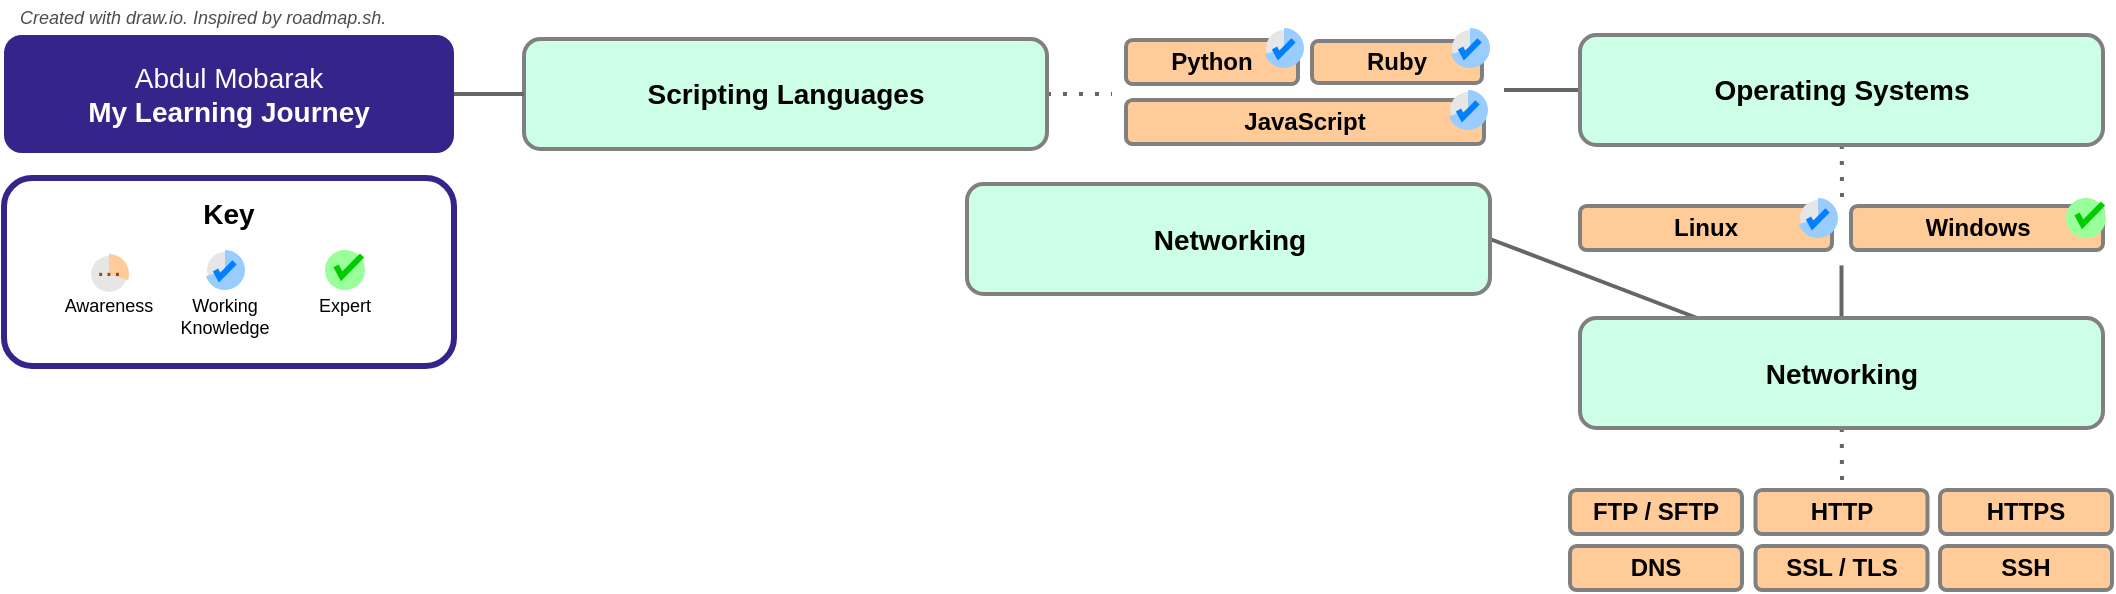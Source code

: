 <mxfile version="21.6.9" type="github">
  <diagram name="Page-1" id="ckWAQ8MBUfrxwX41ebk0">
    <mxGraphModel dx="389" dy="1682" grid="0" gridSize="10" guides="1" tooltips="1" connect="1" arrows="1" fold="1" page="1" pageScale="1" pageWidth="1169" pageHeight="827" math="0" shadow="0">
      <root>
        <mxCell id="0" />
        <mxCell id="1" parent="0" />
        <mxCell id="TG_LKD3CWlQSCmAl-Nzj-216" value="&lt;span style=&quot;font-size: 14px;&quot;&gt;Key&lt;/span&gt;" style="rounded=1;whiteSpace=wrap;html=1;fontFamily=Helvetica;fontSize=14;fontColor=#000000;strokeColor=#35248A;fillColor=none;fontStyle=1;strokeWidth=3;verticalAlign=top;spacingTop=3;" vertex="1" parent="1">
          <mxGeometry x="1191" y="-730" width="225" height="94" as="geometry" />
        </mxCell>
        <mxCell id="TG_LKD3CWlQSCmAl-Nzj-215" value="&lt;span style=&quot;font-weight: normal; font-size: 14px;&quot;&gt;Abdul Mobarak&lt;br style=&quot;font-size: 14px;&quot;&gt;&lt;/span&gt;My Learning Journey" style="rounded=1;whiteSpace=wrap;html=1;fontFamily=Helvetica;fontSize=14;fontColor=#ffffff;strokeColor=none;fillColor=#35248A;fontStyle=1" vertex="1" parent="1">
          <mxGeometry x="1191" y="-801.5" width="225" height="59" as="geometry" />
        </mxCell>
        <UserObject label="Ruby" linkTarget="_blank" id="TG_LKD3CWlQSCmAl-Nzj-147">
          <mxCell style="text;strokeColor=#808080;fillColor=#FFCC99;align=center;verticalAlign=middle;spacingLeft=0;spacingRight=0;overflow=hidden;points=[[0,0.5],[1,0.5]];portConstraint=eastwest;rotatable=0;whiteSpace=wrap;html=1;spacing=0;fontStyle=1;strokeWidth=2;rounded=1;fontSize=12;" vertex="1" parent="1">
            <mxGeometry x="1845" y="-798.5" width="85" height="21" as="geometry" />
          </mxCell>
        </UserObject>
        <mxCell id="TG_LKD3CWlQSCmAl-Nzj-122" value="" style="edgeStyle=none;shape=connector;rounded=0;orthogonalLoop=1;jettySize=auto;html=1;dashed=1;dashPattern=1 3;labelBackgroundColor=default;strokeColor=#666666;strokeWidth=2;fontFamily=Helvetica;fontSize=11;fontColor=default;endArrow=none;" edge="1" parent="1" source="TG_LKD3CWlQSCmAl-Nzj-3">
          <mxGeometry relative="1" as="geometry">
            <mxPoint x="1745" y="-772" as="targetPoint" />
          </mxGeometry>
        </mxCell>
        <mxCell id="TG_LKD3CWlQSCmAl-Nzj-3" value="Scripting Languages" style="text;strokeColor=#808080;fillColor=#CCFFE6;align=center;verticalAlign=middle;spacingLeft=0;spacingRight=0;overflow=hidden;points=[[0,0.5],[1,0.5]];portConstraint=eastwest;rotatable=0;whiteSpace=wrap;html=1;spacing=0;fontStyle=1;strokeWidth=2;rounded=1;fontSize=14;treeFolding=0;connectable=1;allowArrows=1;recursiveResize=1;expand=0;comic=0;" vertex="1" collapsed="1" parent="1">
          <mxGeometry x="1451" y="-799.5" width="261.5" height="55" as="geometry" />
        </mxCell>
        <UserObject label="Python&lt;br style=&quot;font-size: 12px;&quot;&gt;" linkTarget="_blank" id="TG_LKD3CWlQSCmAl-Nzj-17">
          <mxCell style="text;strokeColor=#808080;fillColor=#FFCC99;align=center;verticalAlign=middle;spacingLeft=0;spacingRight=0;overflow=hidden;points=[[0,0.5],[1,0.5]];portConstraint=eastwest;rotatable=0;whiteSpace=wrap;html=1;spacing=0;fontStyle=1;strokeWidth=2;rounded=1;fontSize=12;" vertex="1" parent="1">
            <mxGeometry x="1752" y="-799" width="86" height="22" as="geometry" />
          </mxCell>
        </UserObject>
        <UserObject label="JavaScript" link="data:action/json,{&quot;actions&quot;:[{&quot;toggle&quot;: {&quot;cells&quot;: [&quot;JS&quot;]}}]}" id="TG_LKD3CWlQSCmAl-Nzj-19">
          <mxCell style="text;strokeColor=#808080;fillColor=#FFCC99;align=center;verticalAlign=middle;spacingLeft=0;spacingRight=0;overflow=hidden;points=[[0,0.5],[1,0.5]];portConstraint=eastwest;rotatable=0;whiteSpace=wrap;html=1;spacing=0;fontStyle=1;strokeWidth=2;rounded=1;fontSize=12;" vertex="1" parent="1">
            <mxGeometry x="1752" y="-769" width="179" height="22" as="geometry" />
          </mxCell>
        </UserObject>
        <mxCell id="TG_LKD3CWlQSCmAl-Nzj-49" value="" style="endArrow=none;html=1;strokeWidth=2;rounded=0;strokeColor=#666666;" edge="1" parent="1" source="TG_LKD3CWlQSCmAl-Nzj-215" target="TG_LKD3CWlQSCmAl-Nzj-3">
          <mxGeometry width="50" height="50" relative="1" as="geometry">
            <mxPoint x="1778.675" y="-592" as="sourcePoint" />
            <mxPoint x="1806.5" y="-603" as="targetPoint" />
          </mxGeometry>
        </mxCell>
        <mxCell id="TG_LKD3CWlQSCmAl-Nzj-50" value="" style="endArrow=none;html=1;strokeWidth=2;rounded=0;strokeColor=#666666;exitX=0;exitY=0.5;exitDx=0;exitDy=0;" edge="1" parent="1" source="TG_LKD3CWlQSCmAl-Nzj-123">
          <mxGeometry width="50" height="50" relative="1" as="geometry">
            <mxPoint x="1939" y="-775" as="sourcePoint" />
            <mxPoint x="1941" y="-774" as="targetPoint" />
          </mxGeometry>
        </mxCell>
        <mxCell id="TG_LKD3CWlQSCmAl-Nzj-258" style="edgeStyle=none;shape=connector;rounded=0;orthogonalLoop=1;jettySize=auto;html=1;dashed=1;dashPattern=1 3;labelBackgroundColor=default;strokeColor=#666666;strokeWidth=2;fontFamily=Helvetica;fontSize=12;fontColor=default;endArrow=none;" edge="1" parent="1" source="TG_LKD3CWlQSCmAl-Nzj-123">
          <mxGeometry relative="1" as="geometry">
            <mxPoint x="2110" y="-718" as="targetPoint" />
          </mxGeometry>
        </mxCell>
        <mxCell id="TG_LKD3CWlQSCmAl-Nzj-123" value="Operating Systems" style="text;strokeColor=#808080;fillColor=#CCFFE6;align=center;verticalAlign=middle;spacingLeft=0;spacingRight=0;overflow=hidden;points=[[0,0.5],[1,0.5]];portConstraint=eastwest;rotatable=0;whiteSpace=wrap;html=1;spacing=0;fontStyle=1;strokeWidth=2;rounded=1;fontSize=14;treeFolding=0;connectable=1;allowArrows=1;recursiveResize=1;expand=0;comic=0;" vertex="1" collapsed="1" parent="1">
          <mxGeometry x="1979" y="-801.5" width="261.5" height="55" as="geometry" />
        </mxCell>
        <mxCell id="TG_LKD3CWlQSCmAl-Nzj-149" value="" style="group;allowArrows=0;" vertex="1" connectable="0" parent="1">
          <mxGeometry x="1914" y="-805" width="20" height="20" as="geometry" />
        </mxCell>
        <mxCell id="TG_LKD3CWlQSCmAl-Nzj-150" value="" style="ellipse;whiteSpace=wrap;html=1;aspect=fixed;strokeColor=none;fillColor=#E6E6E6;strokeWidth=2;allowArrows=0;" vertex="1" parent="TG_LKD3CWlQSCmAl-Nzj-149">
          <mxGeometry x="1.034" y="1.034" width="17.931" height="17.931" as="geometry" />
        </mxCell>
        <mxCell id="TG_LKD3CWlQSCmAl-Nzj-151" value="" style="verticalLabelPosition=middle;verticalAlign=middle;html=1;shape=mxgraph.basic.partConcEllipse;startAngle=0;endAngle=0.7;arcWidth=1;strokeColor=none;fillColor=#99CCFF;fontSize=22;fontColor=#10739E;align=center;fontStyle=1;whiteSpace=wrap;allowArrows=0;" vertex="1" parent="TG_LKD3CWlQSCmAl-Nzj-149">
          <mxGeometry width="20" height="20" as="geometry" />
        </mxCell>
        <mxCell id="TG_LKD3CWlQSCmAl-Nzj-152" value="" style="html=1;verticalLabelPosition=bottom;labelBackgroundColor=#ffffff;verticalAlign=top;shadow=0;dashed=0;strokeWidth=3;shape=mxgraph.ios7.misc.check;strokeColor=#007FFF;gradientColor=none;allowArrows=0;connectable=0;" vertex="1" parent="TG_LKD3CWlQSCmAl-Nzj-149">
          <mxGeometry x="5.241" y="6.193" width="9.517" height="7.614" as="geometry" />
        </mxCell>
        <mxCell id="TG_LKD3CWlQSCmAl-Nzj-153" value="" style="group;allowArrows=0;" vertex="1" connectable="0" parent="1">
          <mxGeometry x="1821" y="-805" width="20" height="20" as="geometry" />
        </mxCell>
        <mxCell id="TG_LKD3CWlQSCmAl-Nzj-154" value="" style="ellipse;whiteSpace=wrap;html=1;aspect=fixed;strokeColor=none;fillColor=#E6E6E6;strokeWidth=2;allowArrows=0;" vertex="1" parent="TG_LKD3CWlQSCmAl-Nzj-153">
          <mxGeometry x="1.034" y="1.034" width="17.931" height="17.931" as="geometry" />
        </mxCell>
        <mxCell id="TG_LKD3CWlQSCmAl-Nzj-155" value="" style="verticalLabelPosition=middle;verticalAlign=middle;html=1;shape=mxgraph.basic.partConcEllipse;startAngle=0;endAngle=0.7;arcWidth=1;strokeColor=none;fillColor=#99CCFF;fontSize=22;fontColor=#10739E;align=center;fontStyle=1;whiteSpace=wrap;allowArrows=0;" vertex="1" parent="TG_LKD3CWlQSCmAl-Nzj-153">
          <mxGeometry width="20" height="20" as="geometry" />
        </mxCell>
        <mxCell id="TG_LKD3CWlQSCmAl-Nzj-156" value="" style="html=1;verticalLabelPosition=bottom;labelBackgroundColor=#ffffff;verticalAlign=top;shadow=0;dashed=0;strokeWidth=3;shape=mxgraph.ios7.misc.check;strokeColor=#007FFF;gradientColor=none;allowArrows=0;connectable=0;" vertex="1" parent="TG_LKD3CWlQSCmAl-Nzj-153">
          <mxGeometry x="5.241" y="6.193" width="9.517" height="7.614" as="geometry" />
        </mxCell>
        <mxCell id="TG_LKD3CWlQSCmAl-Nzj-157" value="" style="group;allowArrows=0;" vertex="1" connectable="0" parent="1">
          <mxGeometry x="1913" y="-774" width="20" height="20" as="geometry" />
        </mxCell>
        <mxCell id="TG_LKD3CWlQSCmAl-Nzj-158" value="" style="ellipse;whiteSpace=wrap;html=1;aspect=fixed;strokeColor=none;fillColor=#E6E6E6;strokeWidth=2;allowArrows=0;" vertex="1" parent="TG_LKD3CWlQSCmAl-Nzj-157">
          <mxGeometry x="1.034" y="1.034" width="17.931" height="17.931" as="geometry" />
        </mxCell>
        <mxCell id="TG_LKD3CWlQSCmAl-Nzj-159" value="" style="verticalLabelPosition=middle;verticalAlign=middle;html=1;shape=mxgraph.basic.partConcEllipse;startAngle=0;endAngle=0.7;arcWidth=1;strokeColor=none;fillColor=#99CCFF;fontSize=22;fontColor=#10739E;align=center;fontStyle=1;whiteSpace=wrap;allowArrows=0;" vertex="1" parent="TG_LKD3CWlQSCmAl-Nzj-157">
          <mxGeometry width="20" height="20" as="geometry" />
        </mxCell>
        <mxCell id="TG_LKD3CWlQSCmAl-Nzj-160" value="" style="html=1;verticalLabelPosition=bottom;labelBackgroundColor=#ffffff;verticalAlign=top;shadow=0;dashed=0;strokeWidth=3;shape=mxgraph.ios7.misc.check;strokeColor=#007FFF;gradientColor=none;allowArrows=0;connectable=0;" vertex="1" parent="TG_LKD3CWlQSCmAl-Nzj-157">
          <mxGeometry x="5.241" y="6.193" width="9.517" height="7.614" as="geometry" />
        </mxCell>
        <mxCell id="TG_LKD3CWlQSCmAl-Nzj-198" value="" style="group;allowArrows=0;" vertex="1" connectable="0" parent="1">
          <mxGeometry x="1351.5" y="-694" width="20" height="20" as="geometry" />
        </mxCell>
        <mxCell id="TG_LKD3CWlQSCmAl-Nzj-199" value="" style="verticalLabelPosition=middle;verticalAlign=middle;html=1;shape=mxgraph.basic.partConcEllipse;startAngle=0;endAngle=1;arcWidth=1;strokeColor=none;fillColor=#99FF99;fontSize=22;fontColor=#10739E;align=center;fontStyle=1;whiteSpace=wrap;allowArrows=0;" vertex="1" parent="TG_LKD3CWlQSCmAl-Nzj-198">
          <mxGeometry width="20" height="20" as="geometry" />
        </mxCell>
        <mxCell id="TG_LKD3CWlQSCmAl-Nzj-200" value="" style="html=1;verticalLabelPosition=bottom;labelBackgroundColor=#ffffff;verticalAlign=top;shadow=0;dashed=0;strokeWidth=3;shape=mxgraph.ios7.misc.check;strokeColor=#00CC00;gradientColor=none;allowArrows=0;" vertex="1" parent="TG_LKD3CWlQSCmAl-Nzj-198">
          <mxGeometry x="5.514" y="2.76" width="13.013" height="10.41" as="geometry" />
        </mxCell>
        <mxCell id="TG_LKD3CWlQSCmAl-Nzj-201" value="" style="group;allowArrows=0;" vertex="1" connectable="0" parent="1">
          <mxGeometry x="1233.5" y="-692" width="20" height="20" as="geometry" />
        </mxCell>
        <mxCell id="TG_LKD3CWlQSCmAl-Nzj-202" value="" style="ellipse;whiteSpace=wrap;html=1;aspect=fixed;strokeColor=none;fillColor=#E6E6E6;strokeWidth=2;allowArrows=0;" vertex="1" parent="TG_LKD3CWlQSCmAl-Nzj-201">
          <mxGeometry x="1.034" y="1.034" width="17.931" height="17.931" as="geometry" />
        </mxCell>
        <mxCell id="TG_LKD3CWlQSCmAl-Nzj-203" value="" style="verticalLabelPosition=middle;verticalAlign=middle;html=1;shape=mxgraph.basic.partConcEllipse;startAngle=0;endAngle=0.3;arcWidth=1;strokeColor=none;fillColor=#FFCC99;fontSize=22;fontColor=#10739E;align=center;fontStyle=1;whiteSpace=wrap;allowArrows=0;" vertex="1" parent="TG_LKD3CWlQSCmAl-Nzj-201">
          <mxGeometry width="20" height="20" as="geometry" />
        </mxCell>
        <mxCell id="TG_LKD3CWlQSCmAl-Nzj-204" value="&lt;font style=&quot;font-size: 15px;&quot;&gt;...&lt;/font&gt;" style="text;html=1;strokeColor=none;fillColor=none;align=center;verticalAlign=middle;whiteSpace=wrap;rounded=0;horizontal=1;labelPosition=center;verticalLabelPosition=middle;spacing=-3;spacingTop=-8;fontColor=#994C00;fontSize=15;allowArrows=0;" vertex="1" parent="TG_LKD3CWlQSCmAl-Nzj-201">
          <mxGeometry x="4.483" y="8.276" width="11.034" height="2.069" as="geometry" />
        </mxCell>
        <mxCell id="TG_LKD3CWlQSCmAl-Nzj-205" value="" style="group;allowArrows=0;" vertex="1" connectable="0" parent="1">
          <mxGeometry x="1291.5" y="-694" width="20" height="20" as="geometry" />
        </mxCell>
        <mxCell id="TG_LKD3CWlQSCmAl-Nzj-206" value="" style="ellipse;whiteSpace=wrap;html=1;aspect=fixed;strokeColor=none;fillColor=#E6E6E6;strokeWidth=2;allowArrows=0;" vertex="1" parent="TG_LKD3CWlQSCmAl-Nzj-205">
          <mxGeometry x="1.034" y="1.034" width="17.931" height="17.931" as="geometry" />
        </mxCell>
        <mxCell id="TG_LKD3CWlQSCmAl-Nzj-207" value="" style="verticalLabelPosition=middle;verticalAlign=middle;html=1;shape=mxgraph.basic.partConcEllipse;startAngle=0;endAngle=0.7;arcWidth=1;strokeColor=none;fillColor=#99CCFF;fontSize=22;fontColor=#10739E;align=center;fontStyle=1;whiteSpace=wrap;allowArrows=0;" vertex="1" parent="TG_LKD3CWlQSCmAl-Nzj-205">
          <mxGeometry width="20" height="20" as="geometry" />
        </mxCell>
        <mxCell id="TG_LKD3CWlQSCmAl-Nzj-208" value="" style="html=1;verticalLabelPosition=bottom;labelBackgroundColor=#ffffff;verticalAlign=top;shadow=0;dashed=0;strokeWidth=3;shape=mxgraph.ios7.misc.check;strokeColor=#007FFF;gradientColor=none;allowArrows=0;connectable=0;" vertex="1" parent="TG_LKD3CWlQSCmAl-Nzj-205">
          <mxGeometry x="5.241" y="6.193" width="9.517" height="7.614" as="geometry" />
        </mxCell>
        <mxCell id="TG_LKD3CWlQSCmAl-Nzj-211" value="Awareness" style="text;html=1;strokeColor=none;fillColor=none;align=center;verticalAlign=middle;whiteSpace=wrap;rounded=0;fontSize=9;fontFamily=Helvetica;fontColor=default;" vertex="1" parent="1">
          <mxGeometry x="1222" y="-675" width="43" height="17" as="geometry" />
        </mxCell>
        <mxCell id="TG_LKD3CWlQSCmAl-Nzj-213" value="Working Knowledge" style="text;html=1;strokeColor=none;fillColor=none;align=center;verticalAlign=middle;whiteSpace=wrap;rounded=0;fontSize=9;fontFamily=Helvetica;fontColor=default;spacingTop=9;" vertex="1" parent="1">
          <mxGeometry x="1280" y="-674" width="43" height="17" as="geometry" />
        </mxCell>
        <mxCell id="TG_LKD3CWlQSCmAl-Nzj-214" value="Expert" style="text;html=1;strokeColor=none;fillColor=none;align=center;verticalAlign=middle;whiteSpace=wrap;rounded=0;fontSize=9;fontFamily=Helvetica;fontColor=default;" vertex="1" parent="1">
          <mxGeometry x="1340" y="-675" width="43" height="17" as="geometry" />
        </mxCell>
        <UserObject label="Linux" linkTarget="_blank" id="TG_LKD3CWlQSCmAl-Nzj-223">
          <mxCell style="text;strokeColor=#808080;fillColor=#FFCC99;align=center;verticalAlign=middle;spacingLeft=0;spacingRight=0;overflow=hidden;points=[[0,0.5],[1,0.5]];portConstraint=eastwest;rotatable=0;whiteSpace=wrap;html=1;spacing=0;fontStyle=1;strokeWidth=2;rounded=1;fontSize=12;" vertex="1" parent="1">
            <mxGeometry x="1979" y="-716" width="126" height="22" as="geometry" />
          </mxCell>
        </UserObject>
        <mxCell id="TG_LKD3CWlQSCmAl-Nzj-257" style="edgeStyle=none;shape=connector;rounded=0;orthogonalLoop=1;jettySize=auto;html=1;labelBackgroundColor=default;strokeColor=#666666;strokeWidth=2;fontFamily=Helvetica;fontSize=12;fontColor=default;endArrow=none;" edge="1" parent="1" source="TG_LKD3CWlQSCmAl-Nzj-229">
          <mxGeometry relative="1" as="geometry">
            <mxPoint x="2109.75" y="-686.308" as="targetPoint" />
          </mxGeometry>
        </mxCell>
        <mxCell id="TG_LKD3CWlQSCmAl-Nzj-265" style="edgeStyle=none;shape=connector;rounded=0;orthogonalLoop=1;jettySize=auto;html=1;dashed=1;dashPattern=1 3;labelBackgroundColor=default;strokeColor=#666666;strokeWidth=2;fontFamily=Helvetica;fontSize=12;fontColor=default;endArrow=none;" edge="1" parent="1" source="TG_LKD3CWlQSCmAl-Nzj-229">
          <mxGeometry relative="1" as="geometry">
            <mxPoint x="2110" y="-579" as="targetPoint" />
          </mxGeometry>
        </mxCell>
        <mxCell id="TG_LKD3CWlQSCmAl-Nzj-274" style="edgeStyle=none;shape=connector;rounded=0;orthogonalLoop=1;jettySize=auto;html=1;labelBackgroundColor=default;strokeColor=#666666;strokeWidth=2;fontFamily=Helvetica;fontSize=12;fontColor=default;endArrow=none;entryX=1;entryY=0.5;entryDx=0;entryDy=0;" edge="1" parent="1" source="TG_LKD3CWlQSCmAl-Nzj-229" target="TG_LKD3CWlQSCmAl-Nzj-275">
          <mxGeometry relative="1" as="geometry">
            <mxPoint x="1937.72" y="-632.5" as="targetPoint" />
          </mxGeometry>
        </mxCell>
        <mxCell id="TG_LKD3CWlQSCmAl-Nzj-229" value="Networking" style="text;strokeColor=#808080;fillColor=#CCFFE6;align=center;verticalAlign=middle;spacingLeft=0;spacingRight=0;overflow=hidden;points=[[0,0.5],[1,0.5]];portConstraint=eastwest;rotatable=0;whiteSpace=wrap;html=1;spacing=0;fontStyle=1;strokeWidth=2;rounded=1;fontSize=14;treeFolding=0;connectable=1;allowArrows=1;recursiveResize=1;expand=0;comic=0;" vertex="1" collapsed="1" parent="1">
          <mxGeometry x="1979" y="-660" width="261.5" height="55" as="geometry" />
        </mxCell>
        <mxCell id="TG_LKD3CWlQSCmAl-Nzj-252" value="Created with draw.io. Inspired by roadmap.sh.&amp;nbsp;" style="text;html=1;strokeColor=none;fillColor=none;align=left;verticalAlign=middle;whiteSpace=wrap;rounded=0;fontSize=9;fontFamily=Helvetica;fontColor=#4D4D4D;fontStyle=2" vertex="1" parent="1">
          <mxGeometry x="1197" y="-818.5" width="193" height="17" as="geometry" />
        </mxCell>
        <UserObject label="FTP / SFTP" linkTarget="_blank" id="TG_LKD3CWlQSCmAl-Nzj-259">
          <mxCell style="text;strokeColor=#808080;fillColor=#FFCC99;align=center;verticalAlign=middle;spacingLeft=0;spacingRight=0;overflow=hidden;points=[[0,0.5],[1,0.5]];portConstraint=eastwest;rotatable=0;whiteSpace=wrap;html=1;spacing=0;fontStyle=1;strokeWidth=2;rounded=1;fontSize=12;" vertex="1" parent="1">
            <mxGeometry x="1974" y="-574" width="86" height="22" as="geometry" />
          </mxCell>
        </UserObject>
        <UserObject label="HTTP" linkTarget="_blank" id="TG_LKD3CWlQSCmAl-Nzj-260">
          <mxCell style="text;strokeColor=#808080;fillColor=#FFCC99;align=center;verticalAlign=middle;spacingLeft=0;spacingRight=0;overflow=hidden;points=[[0,0.5],[1,0.5]];portConstraint=eastwest;rotatable=0;whiteSpace=wrap;html=1;spacing=0;fontStyle=1;strokeWidth=2;rounded=1;fontSize=12;" vertex="1" parent="1">
            <mxGeometry x="2066.75" y="-574" width="86" height="22" as="geometry" />
          </mxCell>
        </UserObject>
        <UserObject label="HTTPS" linkTarget="_blank" id="TG_LKD3CWlQSCmAl-Nzj-261">
          <mxCell style="text;strokeColor=#808080;fillColor=#FFCC99;align=center;verticalAlign=middle;spacingLeft=0;spacingRight=0;overflow=hidden;points=[[0,0.5],[1,0.5]];portConstraint=eastwest;rotatable=0;whiteSpace=wrap;html=1;spacing=0;fontStyle=1;strokeWidth=2;rounded=1;fontSize=12;" vertex="1" parent="1">
            <mxGeometry x="2159" y="-574" width="86" height="22" as="geometry" />
          </mxCell>
        </UserObject>
        <UserObject label="DNS" linkTarget="_blank" id="TG_LKD3CWlQSCmAl-Nzj-262">
          <mxCell style="text;strokeColor=#808080;fillColor=#FFCC99;align=center;verticalAlign=middle;spacingLeft=0;spacingRight=0;overflow=hidden;points=[[0,0.5],[1,0.5]];portConstraint=eastwest;rotatable=0;whiteSpace=wrap;html=1;spacing=0;fontStyle=1;strokeWidth=2;rounded=1;fontSize=12;" vertex="1" parent="1">
            <mxGeometry x="1974" y="-546" width="86" height="22" as="geometry" />
          </mxCell>
        </UserObject>
        <UserObject label="SSL / TLS" linkTarget="_blank" id="TG_LKD3CWlQSCmAl-Nzj-263">
          <mxCell style="text;strokeColor=#808080;fillColor=#FFCC99;align=center;verticalAlign=middle;spacingLeft=0;spacingRight=0;overflow=hidden;points=[[0,0.5],[1,0.5]];portConstraint=eastwest;rotatable=0;whiteSpace=wrap;html=1;spacing=0;fontStyle=1;strokeWidth=2;rounded=1;fontSize=12;" vertex="1" parent="1">
            <mxGeometry x="2066.75" y="-546" width="86" height="22" as="geometry" />
          </mxCell>
        </UserObject>
        <UserObject label="SSH" linkTarget="_blank" id="TG_LKD3CWlQSCmAl-Nzj-264">
          <mxCell style="text;strokeColor=#808080;fillColor=#FFCC99;align=center;verticalAlign=middle;spacingLeft=0;spacingRight=0;overflow=hidden;points=[[0,0.5],[1,0.5]];portConstraint=eastwest;rotatable=0;whiteSpace=wrap;html=1;spacing=0;fontStyle=1;strokeWidth=2;rounded=1;fontSize=12;" vertex="1" parent="1">
            <mxGeometry x="2159" y="-546" width="86" height="22" as="geometry" />
          </mxCell>
        </UserObject>
        <UserObject label="Windows" linkTarget="_blank" id="TG_LKD3CWlQSCmAl-Nzj-266">
          <mxCell style="text;strokeColor=#808080;fillColor=#FFCC99;align=center;verticalAlign=middle;spacingLeft=0;spacingRight=0;overflow=hidden;points=[[0,0.5],[1,0.5]];portConstraint=eastwest;rotatable=0;whiteSpace=wrap;html=1;spacing=0;fontStyle=1;strokeWidth=2;rounded=1;fontSize=12;" vertex="1" parent="1">
            <mxGeometry x="2114.5" y="-716" width="126" height="22" as="geometry" />
          </mxCell>
        </UserObject>
        <mxCell id="TG_LKD3CWlQSCmAl-Nzj-267" value="" style="group;allowArrows=0;fontFamily=Helvetica;fontSize=12;fontColor=default;" vertex="1" connectable="0" parent="1">
          <mxGeometry x="2088" y="-720" width="20" height="20" as="geometry" />
        </mxCell>
        <mxCell id="TG_LKD3CWlQSCmAl-Nzj-268" value="" style="ellipse;whiteSpace=wrap;html=1;aspect=fixed;strokeColor=none;fillColor=#E6E6E6;strokeWidth=2;allowArrows=0;fontFamily=Helvetica;fontSize=12;fontColor=default;" vertex="1" parent="TG_LKD3CWlQSCmAl-Nzj-267">
          <mxGeometry x="1.034" y="1.034" width="17.931" height="17.931" as="geometry" />
        </mxCell>
        <mxCell id="TG_LKD3CWlQSCmAl-Nzj-269" value="" style="verticalLabelPosition=middle;verticalAlign=middle;html=1;shape=mxgraph.basic.partConcEllipse;startAngle=0;endAngle=0.7;arcWidth=1;strokeColor=none;fillColor=#99CCFF;fontSize=22;fontColor=#10739E;align=center;fontStyle=1;whiteSpace=wrap;allowArrows=0;fontFamily=Helvetica;" vertex="1" parent="TG_LKD3CWlQSCmAl-Nzj-267">
          <mxGeometry width="20" height="20" as="geometry" />
        </mxCell>
        <mxCell id="TG_LKD3CWlQSCmAl-Nzj-270" value="" style="html=1;verticalLabelPosition=bottom;labelBackgroundColor=#ffffff;verticalAlign=top;shadow=0;dashed=0;strokeWidth=3;shape=mxgraph.ios7.misc.check;strokeColor=#007FFF;gradientColor=none;allowArrows=0;connectable=0;fontFamily=Helvetica;fontSize=12;fontColor=default;" vertex="1" parent="TG_LKD3CWlQSCmAl-Nzj-267">
          <mxGeometry x="5.241" y="6.193" width="9.517" height="7.614" as="geometry" />
        </mxCell>
        <mxCell id="TG_LKD3CWlQSCmAl-Nzj-271" value="" style="group;allowArrows=0;fontFamily=Helvetica;fontSize=12;fontColor=default;" vertex="1" connectable="0" parent="1">
          <mxGeometry x="2222" y="-720" width="20" height="20" as="geometry" />
        </mxCell>
        <mxCell id="TG_LKD3CWlQSCmAl-Nzj-272" value="" style="verticalLabelPosition=middle;verticalAlign=middle;html=1;shape=mxgraph.basic.partConcEllipse;startAngle=0;endAngle=1;arcWidth=1;strokeColor=none;fillColor=#99FF99;fontSize=22;fontColor=#10739E;align=center;fontStyle=1;whiteSpace=wrap;allowArrows=0;fontFamily=Helvetica;" vertex="1" parent="TG_LKD3CWlQSCmAl-Nzj-271">
          <mxGeometry width="20" height="20" as="geometry" />
        </mxCell>
        <mxCell id="TG_LKD3CWlQSCmAl-Nzj-273" value="" style="html=1;verticalLabelPosition=bottom;labelBackgroundColor=#ffffff;verticalAlign=top;shadow=0;dashed=0;strokeWidth=3;shape=mxgraph.ios7.misc.check;strokeColor=#00CC00;gradientColor=none;allowArrows=0;fontFamily=Helvetica;fontSize=12;fontColor=default;" vertex="1" parent="TG_LKD3CWlQSCmAl-Nzj-271">
          <mxGeometry x="5.514" y="2.76" width="13.013" height="10.41" as="geometry" />
        </mxCell>
        <mxCell id="TG_LKD3CWlQSCmAl-Nzj-275" value="Networking" style="text;strokeColor=#808080;fillColor=#CCFFE6;align=center;verticalAlign=middle;spacingLeft=0;spacingRight=0;overflow=hidden;points=[[0,0.5],[1,0.5]];portConstraint=eastwest;rotatable=0;whiteSpace=wrap;html=1;spacing=0;fontStyle=1;strokeWidth=2;rounded=1;fontSize=14;treeFolding=0;connectable=1;allowArrows=1;recursiveResize=1;expand=0;comic=0;" vertex="1" collapsed="1" parent="1">
          <mxGeometry x="1672.5" y="-727" width="261.5" height="55" as="geometry" />
        </mxCell>
        <object label="Modals" id="TG_LKD3CWlQSCmAl-Nzj-161">
          <mxCell style="locked=1;" parent="0" />
        </object>
        <object label="&lt;div style=&quot;text-align: center; font-size: 12px;&quot;&gt;&lt;b style=&quot;background-color: initial; font-size: 12px;&quot;&gt;&lt;font style=&quot;font-size: 12px;&quot;&gt;JavaScript Knowledge&amp;nbsp;&lt;/font&gt;&lt;/b&gt;&lt;/div&gt;&lt;ol style=&quot;font-size: 12px;&quot;&gt;&lt;li style=&quot;font-size: 12px;&quot;&gt;Syntax, Variables, Data Types&lt;/li&gt;&lt;li style=&quot;font-size: 12px;&quot;&gt;Operators: Arithmetic, Comparison, Logical&lt;/li&gt;&lt;li style=&quot;font-size: 12px;&quot;&gt;Conditionals: if, else, loops&lt;/li&gt;&lt;li style=&quot;font-size: 12px;&quot;&gt;Functions: Definition, Parameters, Return&lt;/li&gt;&lt;li style=&quot;font-size: 12px;&quot;&gt;Scope, Closures&lt;/li&gt;&lt;li style=&quot;font-size: 12px;&quot;&gt;Arrays: Methods, Iteration&lt;/li&gt;&lt;li style=&quot;font-size: 12px;&quot;&gt;Objects: Properties, Methods, Prototypes&lt;/li&gt;&lt;li style=&quot;font-size: 12px;&quot;&gt;JSON: Data Exchange&lt;/li&gt;&lt;li style=&quot;font-size: 12px;&quot;&gt;DOM Manipulation, Event Handling&lt;/li&gt;&lt;li style=&quot;font-size: 12px;&quot;&gt;&lt;strike style=&quot;font-size: 12px;&quot;&gt;Asynchronous: Callbacks, Promises, Async/Await&lt;/strike&gt;&lt;/li&gt;&lt;li style=&quot;font-size: 12px;&quot;&gt;&lt;strike style=&quot;font-size: 12px;&quot;&gt;ES6: Arrow Functions, let/const, Destructuring&lt;/strike&gt;&lt;/li&gt;&lt;li style=&quot;font-size: 12px;&quot;&gt;&lt;strike style=&quot;font-size: 12px;&quot;&gt;Modules: Code Organization&lt;/strike&gt;&lt;/li&gt;&lt;li style=&quot;font-size: 12px;&quot;&gt;&lt;strike style=&quot;font-size: 12px;&quot;&gt;Error Handling: try...catch, Throw&lt;/strike&gt;&lt;/li&gt;&lt;li style=&quot;font-size: 12px;&quot;&gt;&lt;strike style=&quot;font-size: 12px;&quot;&gt;Closures, Prototypes&lt;/strike&gt;&lt;/li&gt;&lt;li style=&quot;font-size: 12px;&quot;&gt;&lt;strike style=&quot;font-size: 12px;&quot;&gt;AJAX, Web APIs&lt;/strike&gt;&lt;/li&gt;&lt;li style=&quot;font-size: 12px;&quot;&gt;&lt;strike style=&quot;font-size: 12px;&quot;&gt;ESLint: Code Quality&lt;/strike&gt;&lt;/li&gt;&lt;li style=&quot;font-size: 12px;&quot;&gt;&lt;strike style=&quot;font-size: 12px;&quot;&gt;React: Front-End Library&lt;/strike&gt;&lt;/li&gt;&lt;li style=&quot;font-size: 12px;&quot;&gt;&lt;strike style=&quot;font-size: 12px;&quot;&gt;Node.js, Express.js: Back-End&lt;/strike&gt;&lt;/li&gt;&lt;li style=&quot;font-size: 12px;&quot;&gt;&lt;strike style=&quot;font-size: 12px;&quot;&gt;Vue.js, Angular: Front-End Frameworks&lt;/strike&gt;&lt;/li&gt;&lt;/ol&gt;" id="JS">
          <mxCell style="text;strokeColor=#808080;fillColor=#FFE6CC;align=left;verticalAlign=middle;spacingLeft=15;spacingRight=0;overflow=hidden;points=[[0,0.5],[1,0.5]];portConstraint=eastwest;rotatable=0;whiteSpace=wrap;html=1;spacing=0;strokeWidth=2;rounded=0;treeFolding=0;connectable=1;allowArrows=1;recursiveResize=1;expand=0;comic=0;glass=0;shadow=1;horizontal=1;imageAspect=1;fontSize=12;" vertex="1" collapsed="1" visible="0" parent="TG_LKD3CWlQSCmAl-Nzj-161">
            <mxGeometry x="1692.5" y="-741" width="328" height="331" as="geometry" />
          </mxCell>
        </object>
      </root>
    </mxGraphModel>
  </diagram>
</mxfile>
